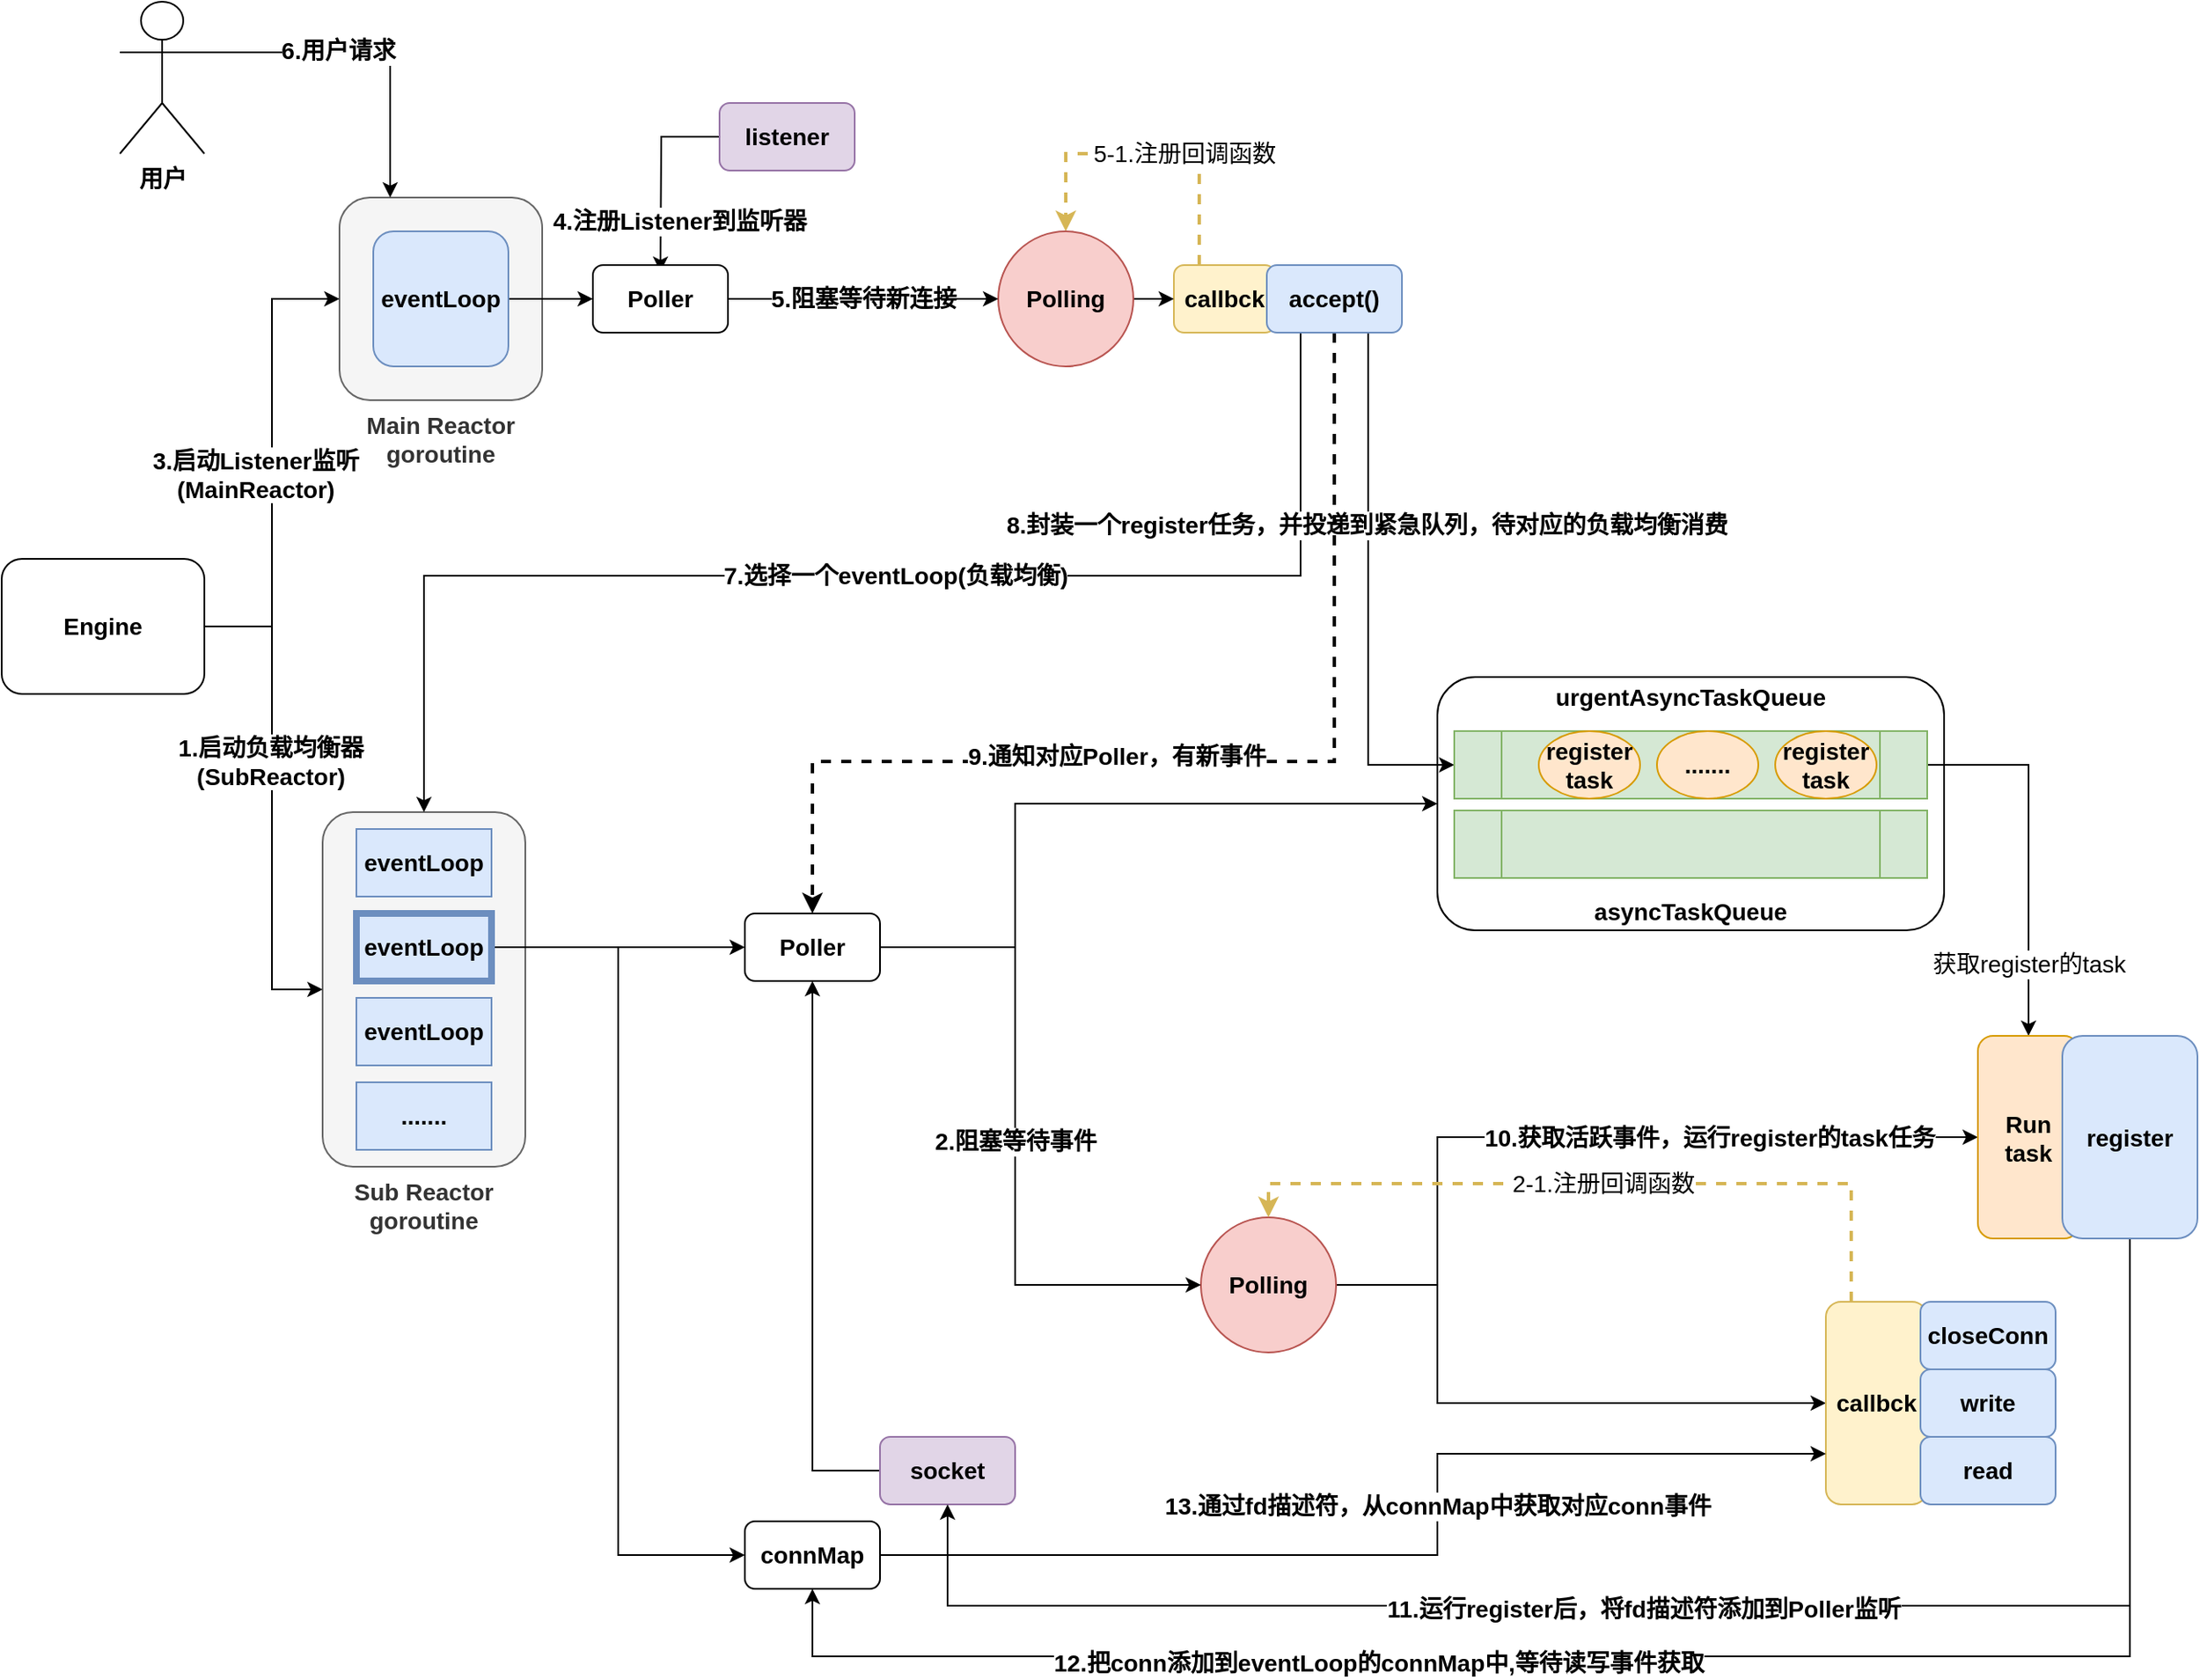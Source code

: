 <mxfile version="14.6.13" type="device"><diagram id="KnUrbjmLnTWPg-hpwINO" name="TCP"><mxGraphModel dx="946" dy="627" grid="1" gridSize="10" guides="1" tooltips="1" connect="1" arrows="1" fold="1" page="1" pageScale="1" pageWidth="1169" pageHeight="827" math="0" shadow="0"><root><mxCell id="0"/><mxCell id="1" parent="0"/><mxCell id="SNjX47uamuaDI-l6iKKw-57" value="" style="rounded=1;whiteSpace=wrap;html=1;fontSize=14;fontStyle=1" parent="1" vertex="1"><mxGeometry x="930" y="440" width="300" height="150" as="geometry"/></mxCell><mxCell id="Ni2OG6mHoMWwhW0Ut1Zq-45" value="5-1.注册回调函数" style="edgeStyle=orthogonalEdgeStyle;rounded=0;orthogonalLoop=1;jettySize=auto;html=1;exitX=0.25;exitY=0;exitDx=0;exitDy=0;entryX=0.5;entryY=0;entryDx=0;entryDy=0;dashed=1;fontSize=14;strokeWidth=2;fillColor=#fff2cc;strokeColor=#d6b656;" edge="1" parent="1" source="SNjX47uamuaDI-l6iKKw-38" target="SNjX47uamuaDI-l6iKKw-9"><mxGeometry x="-0.215" relative="1" as="geometry"><Array as="points"><mxPoint x="789" y="130"/><mxPoint x="710" y="130"/></Array><mxPoint as="offset"/></mxGeometry></mxCell><mxCell id="SNjX47uamuaDI-l6iKKw-38" value="callbck" style="rounded=1;whiteSpace=wrap;html=1;fillColor=#fff2cc;strokeColor=#d6b656;fontStyle=1;fontSize=14;" parent="1" vertex="1"><mxGeometry x="774" y="196" width="60" height="40" as="geometry"/></mxCell><mxCell id="SNjX47uamuaDI-l6iKKw-28" value="Main Reactor&lt;br style=&quot;font-size: 14px;&quot;&gt;goroutine" style="rounded=1;whiteSpace=wrap;html=1;labelPosition=center;verticalLabelPosition=bottom;align=center;verticalAlign=top;fontStyle=1;fontSize=14;fillColor=#f5f5f5;strokeColor=#666666;fontColor=#333333;" parent="1" vertex="1"><mxGeometry x="280" y="156" width="120" height="120" as="geometry"/></mxCell><mxCell id="SNjX47uamuaDI-l6iKKw-25" value="Sub Reactor&lt;br style=&quot;font-size: 14px;&quot;&gt;goroutine" style="rounded=1;whiteSpace=wrap;html=1;labelPosition=center;verticalLabelPosition=bottom;align=center;verticalAlign=top;fontStyle=1;fontSize=14;fillColor=#f5f5f5;strokeColor=#666666;fontColor=#333333;" parent="1" vertex="1"><mxGeometry x="270" y="520" width="120" height="210" as="geometry"/></mxCell><mxCell id="SNjX47uamuaDI-l6iKKw-40" style="edgeStyle=orthogonalEdgeStyle;rounded=0;orthogonalLoop=1;jettySize=auto;html=1;exitX=1;exitY=0.5;exitDx=0;exitDy=0;entryX=0;entryY=0.5;entryDx=0;entryDy=0;fontStyle=1;fontSize=14;" parent="1" source="xj__BYGSOCDprtwLUK9z-1" target="SNjX47uamuaDI-l6iKKw-28" edge="1"><mxGeometry relative="1" as="geometry"/></mxCell><mxCell id="Ni2OG6mHoMWwhW0Ut1Zq-11" value="3.启动Listener监听&lt;br&gt;(MainReactor)" style="edgeLabel;html=1;align=center;verticalAlign=middle;resizable=0;points=[];fontStyle=1;fontSize=14;" vertex="1" connectable="0" parent="SNjX47uamuaDI-l6iKKw-40"><mxGeometry x="0.103" y="-1" relative="1" as="geometry"><mxPoint x="-11" y="21" as="offset"/></mxGeometry></mxCell><mxCell id="SNjX47uamuaDI-l6iKKw-41" style="edgeStyle=orthogonalEdgeStyle;rounded=0;orthogonalLoop=1;jettySize=auto;html=1;exitX=1;exitY=0.5;exitDx=0;exitDy=0;fontStyle=1;fontSize=14;" parent="1" source="xj__BYGSOCDprtwLUK9z-1" target="SNjX47uamuaDI-l6iKKw-25" edge="1"><mxGeometry relative="1" as="geometry"><Array as="points"><mxPoint x="240" y="410"/><mxPoint x="240" y="625"/></Array></mxGeometry></mxCell><mxCell id="Ni2OG6mHoMWwhW0Ut1Zq-10" value="1.启动负载均衡器&lt;br&gt;(SubReactor)" style="edgeLabel;html=1;align=center;verticalAlign=middle;resizable=0;points=[];fontStyle=1;fontSize=14;" vertex="1" connectable="0" parent="SNjX47uamuaDI-l6iKKw-41"><mxGeometry x="-0.004" y="-1" relative="1" as="geometry"><mxPoint y="-22" as="offset"/></mxGeometry></mxCell><mxCell id="xj__BYGSOCDprtwLUK9z-1" value="Engine" style="rounded=1;whiteSpace=wrap;html=1;fontStyle=1;fontSize=14;" parent="1" vertex="1"><mxGeometry x="80" y="370" width="120" height="80" as="geometry"/></mxCell><mxCell id="xj__BYGSOCDprtwLUK9z-5" value="eventLoop" style="rounded=0;whiteSpace=wrap;html=1;fontStyle=1;fontSize=14;fillColor=#dae8fc;strokeColor=#6c8ebf;" parent="1" vertex="1"><mxGeometry x="290" y="530" width="80" height="40" as="geometry"/></mxCell><mxCell id="SNjX47uamuaDI-l6iKKw-51" style="edgeStyle=orthogonalEdgeStyle;rounded=0;orthogonalLoop=1;jettySize=auto;html=1;exitX=1;exitY=0.5;exitDx=0;exitDy=0;entryX=0;entryY=0.5;entryDx=0;entryDy=0;fontSize=14;fontStyle=1" parent="1" source="xj__BYGSOCDprtwLUK9z-6" target="SNjX47uamuaDI-l6iKKw-50" edge="1"><mxGeometry relative="1" as="geometry"/></mxCell><mxCell id="Ni2OG6mHoMWwhW0Ut1Zq-30" style="edgeStyle=orthogonalEdgeStyle;rounded=0;orthogonalLoop=1;jettySize=auto;html=1;exitX=1;exitY=0.5;exitDx=0;exitDy=0;entryX=0;entryY=0.5;entryDx=0;entryDy=0;fontStyle=1;fontSize=14;" edge="1" parent="1" source="xj__BYGSOCDprtwLUK9z-6" target="Ni2OG6mHoMWwhW0Ut1Zq-29"><mxGeometry relative="1" as="geometry"/></mxCell><mxCell id="xj__BYGSOCDprtwLUK9z-6" value="eventLoop" style="rounded=0;whiteSpace=wrap;html=1;fontStyle=1;fontSize=14;fillColor=#dae8fc;strokeColor=#6c8ebf;strokeWidth=4;" parent="1" vertex="1"><mxGeometry x="290" y="580" width="80" height="40" as="geometry"/></mxCell><mxCell id="xj__BYGSOCDprtwLUK9z-7" value="eventLoop" style="rounded=0;whiteSpace=wrap;html=1;fontStyle=1;fontSize=14;fillColor=#dae8fc;strokeColor=#6c8ebf;" parent="1" vertex="1"><mxGeometry x="290" y="630" width="80" height="40" as="geometry"/></mxCell><mxCell id="xj__BYGSOCDprtwLUK9z-8" value="......." style="rounded=0;whiteSpace=wrap;html=1;fontStyle=1;fontSize=14;fillColor=#dae8fc;strokeColor=#6c8ebf;" parent="1" vertex="1"><mxGeometry x="290" y="680" width="80" height="40" as="geometry"/></mxCell><mxCell id="SNjX47uamuaDI-l6iKKw-55" style="edgeStyle=orthogonalEdgeStyle;rounded=0;orthogonalLoop=1;jettySize=auto;html=1;exitX=1;exitY=0.5;exitDx=0;exitDy=0;fontSize=14;fontStyle=1" parent="1" source="xj__BYGSOCDprtwLUK9z-23" target="SNjX47uamuaDI-l6iKKw-53" edge="1"><mxGeometry relative="1" as="geometry"/></mxCell><mxCell id="xj__BYGSOCDprtwLUK9z-23" value="eventLoop" style="rounded=1;whiteSpace=wrap;html=1;fontStyle=1;fontSize=14;fillColor=#dae8fc;strokeColor=#6c8ebf;" parent="1" vertex="1"><mxGeometry x="300" y="176" width="80" height="80" as="geometry"/></mxCell><mxCell id="Ni2OG6mHoMWwhW0Ut1Zq-9" value="" style="edgeStyle=orthogonalEdgeStyle;rounded=0;orthogonalLoop=1;jettySize=auto;html=1;exitX=0.25;exitY=1;exitDx=0;exitDy=0;fontStyle=1;fontSize=14;" edge="1" parent="1" source="xj__BYGSOCDprtwLUK9z-27" target="SNjX47uamuaDI-l6iKKw-25"><mxGeometry relative="1" as="geometry"><Array as="points"><mxPoint x="849" y="380"/><mxPoint x="330" y="380"/></Array></mxGeometry></mxCell><mxCell id="Ni2OG6mHoMWwhW0Ut1Zq-39" value="&lt;span style=&quot;font-weight: 700&quot;&gt;7.&lt;/span&gt;&lt;span style=&quot;font-weight: 700&quot;&gt;选择一个eventLoop(负载均衡)&lt;/span&gt;" style="edgeLabel;html=1;align=center;verticalAlign=middle;resizable=0;points=[];fontSize=14;" vertex="1" connectable="0" parent="Ni2OG6mHoMWwhW0Ut1Zq-9"><mxGeometry x="-0.044" relative="1" as="geometry"><mxPoint as="offset"/></mxGeometry></mxCell><mxCell id="Ni2OG6mHoMWwhW0Ut1Zq-20" style="edgeStyle=orthogonalEdgeStyle;rounded=0;orthogonalLoop=1;jettySize=auto;html=1;exitX=0.75;exitY=1;exitDx=0;exitDy=0;entryX=0;entryY=0.5;entryDx=0;entryDy=0;fontStyle=1;fontSize=14;" edge="1" parent="1" source="xj__BYGSOCDprtwLUK9z-27" target="SNjX47uamuaDI-l6iKKw-12"><mxGeometry relative="1" as="geometry"/></mxCell><mxCell id="Ni2OG6mHoMWwhW0Ut1Zq-40" value="&lt;span style=&quot;font-weight: 700&quot;&gt;8.封装一个register任务，并投递到紧急队列，待对应的负载均衡消费&lt;/span&gt;" style="edgeLabel;html=1;align=center;verticalAlign=middle;resizable=0;points=[];fontSize=14;" vertex="1" connectable="0" parent="Ni2OG6mHoMWwhW0Ut1Zq-20"><mxGeometry x="-0.192" y="-1" relative="1" as="geometry"><mxPoint y="-10" as="offset"/></mxGeometry></mxCell><mxCell id="Ni2OG6mHoMWwhW0Ut1Zq-21" style="edgeStyle=orthogonalEdgeStyle;rounded=0;orthogonalLoop=1;jettySize=auto;html=1;exitX=0.5;exitY=1;exitDx=0;exitDy=0;entryX=0.5;entryY=0;entryDx=0;entryDy=0;dashed=1;fontStyle=1;fontSize=14;strokeWidth=2;" edge="1" parent="1" source="xj__BYGSOCDprtwLUK9z-27" target="SNjX47uamuaDI-l6iKKw-50"><mxGeometry relative="1" as="geometry"><Array as="points"><mxPoint x="869" y="490"/><mxPoint x="560" y="490"/></Array></mxGeometry></mxCell><mxCell id="Ni2OG6mHoMWwhW0Ut1Zq-41" value="&lt;span style=&quot;font-weight: 700&quot;&gt;9.通知对应Poller，有新事件&lt;/span&gt;" style="edgeLabel;html=1;align=center;verticalAlign=middle;resizable=0;points=[];fontSize=14;" vertex="1" connectable="0" parent="Ni2OG6mHoMWwhW0Ut1Zq-21"><mxGeometry x="0.13" y="-3" relative="1" as="geometry"><mxPoint x="-14" as="offset"/></mxGeometry></mxCell><mxCell id="xj__BYGSOCDprtwLUK9z-27" value="accept()" style="rounded=1;whiteSpace=wrap;html=1;fillColor=#dae8fc;strokeColor=#6c8ebf;fontStyle=1;fontSize=14;" parent="1" vertex="1"><mxGeometry x="829" y="196" width="80" height="40" as="geometry"/></mxCell><mxCell id="SNjX47uamuaDI-l6iKKw-8" style="edgeStyle=orthogonalEdgeStyle;rounded=0;orthogonalLoop=1;jettySize=auto;html=1;exitX=1;exitY=0.5;exitDx=0;exitDy=0;fontStyle=1;fontSize=14;" parent="1" source="SNjX47uamuaDI-l6iKKw-1" target="SNjX47uamuaDI-l6iKKw-7" edge="1"><mxGeometry relative="1" as="geometry"><Array as="points"><mxPoint x="930" y="800"/><mxPoint x="930" y="870"/></Array></mxGeometry></mxCell><mxCell id="SNjX47uamuaDI-l6iKKw-20" style="edgeStyle=orthogonalEdgeStyle;rounded=0;orthogonalLoop=1;jettySize=auto;html=1;exitX=1;exitY=0.5;exitDx=0;exitDy=0;entryX=0;entryY=0.5;entryDx=0;entryDy=0;fontStyle=1;fontSize=14;" parent="1" source="SNjX47uamuaDI-l6iKKw-1" target="SNjX47uamuaDI-l6iKKw-19" edge="1"><mxGeometry relative="1" as="geometry"><Array as="points"><mxPoint x="930" y="800"/><mxPoint x="930" y="713"/></Array></mxGeometry></mxCell><mxCell id="Ni2OG6mHoMWwhW0Ut1Zq-42" value="&lt;span style=&quot;font-weight: 700&quot;&gt;10.获取活跃事件，运行register的task任务&lt;/span&gt;" style="edgeLabel;html=1;align=center;verticalAlign=middle;resizable=0;points=[];fontSize=14;" vertex="1" connectable="0" parent="SNjX47uamuaDI-l6iKKw-20"><mxGeometry x="0.059" y="-1" relative="1" as="geometry"><mxPoint x="61" y="-1" as="offset"/></mxGeometry></mxCell><mxCell id="SNjX47uamuaDI-l6iKKw-1" value="&lt;span style=&quot;font-size: 14px;&quot;&gt;Polling&lt;/span&gt;" style="ellipse;whiteSpace=wrap;html=1;aspect=fixed;fillColor=#f8cecc;strokeColor=#b85450;fontStyle=1;fontSize=14;" parent="1" vertex="1"><mxGeometry x="790" y="760" width="80" height="80" as="geometry"/></mxCell><mxCell id="SNjX47uamuaDI-l6iKKw-39" style="edgeStyle=orthogonalEdgeStyle;rounded=0;orthogonalLoop=1;jettySize=auto;html=1;exitX=1;exitY=0.5;exitDx=0;exitDy=0;entryX=0;entryY=0.5;entryDx=0;entryDy=0;fontStyle=1;fontSize=14;" parent="1" source="SNjX47uamuaDI-l6iKKw-9" target="SNjX47uamuaDI-l6iKKw-38" edge="1"><mxGeometry relative="1" as="geometry"/></mxCell><mxCell id="SNjX47uamuaDI-l6iKKw-9" value="&lt;span style=&quot;font-size: 14px;&quot;&gt;Polling&lt;/span&gt;" style="ellipse;whiteSpace=wrap;html=1;aspect=fixed;fillColor=#f8cecc;strokeColor=#b85450;fontStyle=1;fontSize=14;" parent="1" vertex="1"><mxGeometry x="670" y="176" width="80" height="80" as="geometry"/></mxCell><mxCell id="SNjX47uamuaDI-l6iKKw-32" style="edgeStyle=orthogonalEdgeStyle;rounded=0;orthogonalLoop=1;jettySize=auto;html=1;exitX=1;exitY=0.5;exitDx=0;exitDy=0;entryX=0.5;entryY=0;entryDx=0;entryDy=0;fontStyle=1;fontSize=14;" parent="1" source="SNjX47uamuaDI-l6iKKw-12" target="SNjX47uamuaDI-l6iKKw-19" edge="1"><mxGeometry relative="1" as="geometry"/></mxCell><mxCell id="Ni2OG6mHoMWwhW0Ut1Zq-44" value="获取register的task" style="edgeLabel;html=1;align=center;verticalAlign=middle;resizable=0;points=[];fontSize=14;" vertex="1" connectable="0" parent="SNjX47uamuaDI-l6iKKw-32"><mxGeometry x="0.243" y="-2" relative="1" as="geometry"><mxPoint x="2" y="41" as="offset"/></mxGeometry></mxCell><mxCell id="SNjX47uamuaDI-l6iKKw-12" value="urgentAsyncTaskQueue" style="shape=process;whiteSpace=wrap;html=1;backgroundOutline=1;labelPosition=center;verticalLabelPosition=top;align=center;verticalAlign=middle;fillColor=#d5e8d4;strokeColor=#82b366;fontStyle=1;fontSize=14;" parent="1" vertex="1"><mxGeometry x="940" y="472" width="280" height="40" as="geometry"/></mxCell><mxCell id="SNjX47uamuaDI-l6iKKw-13" value="&lt;span style=&quot;font-size: 14px&quot;&gt;asyncTaskQueue&lt;/span&gt;" style="shape=process;whiteSpace=wrap;html=1;backgroundOutline=1;labelPosition=center;verticalLabelPosition=bottom;align=center;verticalAlign=middle;fillColor=#d5e8d4;strokeColor=#82b366;fontStyle=1;fontSize=14;" parent="1" vertex="1"><mxGeometry x="940" y="519" width="280" height="40" as="geometry"/></mxCell><mxCell id="SNjX47uamuaDI-l6iKKw-14" value="register task" style="ellipse;whiteSpace=wrap;html=1;fillColor=#ffe6cc;strokeColor=#d79b00;fontStyle=1;fontSize=14;" parent="1" vertex="1"><mxGeometry x="990" y="472" width="60" height="40" as="geometry"/></mxCell><mxCell id="SNjX47uamuaDI-l6iKKw-16" value="register task" style="ellipse;whiteSpace=wrap;html=1;fillColor=#ffe6cc;strokeColor=#d79b00;fontStyle=1;fontSize=14;" parent="1" vertex="1"><mxGeometry x="1130" y="472" width="60" height="40" as="geometry"/></mxCell><mxCell id="SNjX47uamuaDI-l6iKKw-17" value="......." style="ellipse;whiteSpace=wrap;html=1;fillColor=#ffe6cc;strokeColor=#d79b00;fontStyle=1;fontSize=14;" parent="1" vertex="1"><mxGeometry x="1060" y="472" width="60" height="40" as="geometry"/></mxCell><mxCell id="SNjX47uamuaDI-l6iKKw-19" value="Run&lt;br style=&quot;font-size: 14px;&quot;&gt;task" style="rounded=1;whiteSpace=wrap;html=1;fillColor=#ffe6cc;strokeColor=#d79b00;fontStyle=1;fontSize=14;" parent="1" vertex="1"><mxGeometry x="1250" y="652.5" width="60" height="120" as="geometry"/></mxCell><mxCell id="SNjX47uamuaDI-l6iKKw-45" style="edgeStyle=orthogonalEdgeStyle;rounded=0;orthogonalLoop=1;jettySize=auto;html=1;exitX=0;exitY=0.5;exitDx=0;exitDy=0;fontStyle=1;fontSize=14;" parent="1" source="SNjX47uamuaDI-l6iKKw-43" edge="1"><mxGeometry relative="1" as="geometry"><mxPoint x="470" y="200" as="targetPoint"/></mxGeometry></mxCell><mxCell id="Ni2OG6mHoMWwhW0Ut1Zq-18" value="4.注册Listener到监听器" style="edgeLabel;html=1;align=center;verticalAlign=middle;resizable=0;points=[];fontStyle=1;fontSize=14;" vertex="1" connectable="0" parent="SNjX47uamuaDI-l6iKKw-45"><mxGeometry x="-0.242" relative="1" as="geometry"><mxPoint x="10" y="41" as="offset"/></mxGeometry></mxCell><mxCell id="SNjX47uamuaDI-l6iKKw-43" value="listener" style="rounded=1;whiteSpace=wrap;html=1;fontStyle=1;fontSize=14;fillColor=#e1d5e7;strokeColor=#9673a6;" parent="1" vertex="1"><mxGeometry x="505" y="100" width="80" height="40" as="geometry"/></mxCell><mxCell id="Ni2OG6mHoMWwhW0Ut1Zq-31" style="edgeStyle=orthogonalEdgeStyle;rounded=0;orthogonalLoop=1;jettySize=auto;html=1;exitX=0;exitY=0.5;exitDx=0;exitDy=0;fontStyle=1;fontSize=14;" edge="1" parent="1" source="SNjX47uamuaDI-l6iKKw-46" target="SNjX47uamuaDI-l6iKKw-50"><mxGeometry relative="1" as="geometry"/></mxCell><mxCell id="SNjX47uamuaDI-l6iKKw-46" value="socket" style="rounded=1;whiteSpace=wrap;html=1;fontStyle=1;fontSize=14;fillColor=#e1d5e7;strokeColor=#9673a6;" parent="1" vertex="1"><mxGeometry x="600" y="890" width="80" height="40" as="geometry"/></mxCell><mxCell id="SNjX47uamuaDI-l6iKKw-52" value="2.阻塞等待事件" style="edgeStyle=orthogonalEdgeStyle;rounded=0;orthogonalLoop=1;jettySize=auto;html=1;fontSize=14;exitX=1;exitY=0.5;exitDx=0;exitDy=0;fontStyle=1" parent="1" source="SNjX47uamuaDI-l6iKKw-50" target="SNjX47uamuaDI-l6iKKw-1" edge="1"><mxGeometry relative="1" as="geometry"><mxPoint x="530" y="610" as="sourcePoint"/><Array as="points"><mxPoint x="680" y="600"/><mxPoint x="680" y="800"/></Array></mxGeometry></mxCell><mxCell id="Ni2OG6mHoMWwhW0Ut1Zq-6" style="edgeStyle=orthogonalEdgeStyle;rounded=0;orthogonalLoop=1;jettySize=auto;html=1;exitX=1;exitY=0.5;exitDx=0;exitDy=0;entryX=0;entryY=0.5;entryDx=0;entryDy=0;fontStyle=1;fontSize=14;" edge="1" parent="1" source="SNjX47uamuaDI-l6iKKw-50" target="SNjX47uamuaDI-l6iKKw-57"><mxGeometry relative="1" as="geometry"><Array as="points"><mxPoint x="680" y="600"/><mxPoint x="680" y="515"/></Array></mxGeometry></mxCell><mxCell id="SNjX47uamuaDI-l6iKKw-50" value="Poller" style="rounded=1;whiteSpace=wrap;html=1;fontStyle=1;fontSize=14;" parent="1" vertex="1"><mxGeometry x="520" y="580" width="80" height="40" as="geometry"/></mxCell><mxCell id="SNjX47uamuaDI-l6iKKw-56" style="edgeStyle=orthogonalEdgeStyle;rounded=0;orthogonalLoop=1;jettySize=auto;html=1;exitX=1;exitY=0.5;exitDx=0;exitDy=0;fontSize=14;fontStyle=1" parent="1" source="SNjX47uamuaDI-l6iKKw-53" target="SNjX47uamuaDI-l6iKKw-9" edge="1"><mxGeometry relative="1" as="geometry"/></mxCell><mxCell id="Ni2OG6mHoMWwhW0Ut1Zq-16" value="5.阻塞等待新连接" style="edgeLabel;html=1;align=center;verticalAlign=middle;resizable=0;points=[];fontStyle=1;fontSize=14;" vertex="1" connectable="0" parent="SNjX47uamuaDI-l6iKKw-56"><mxGeometry x="-0.143" y="-1" relative="1" as="geometry"><mxPoint x="11" y="-1" as="offset"/></mxGeometry></mxCell><mxCell id="SNjX47uamuaDI-l6iKKw-53" value="Poller" style="rounded=1;whiteSpace=wrap;html=1;fontStyle=1;fontSize=14;" parent="1" vertex="1"><mxGeometry x="430" y="196" width="80" height="40" as="geometry"/></mxCell><mxCell id="Ni2OG6mHoMWwhW0Ut1Zq-2" style="edgeStyle=orthogonalEdgeStyle;rounded=0;orthogonalLoop=1;jettySize=auto;html=1;exitX=1;exitY=0.333;exitDx=0;exitDy=0;exitPerimeter=0;entryX=0.25;entryY=0;entryDx=0;entryDy=0;fontStyle=1;fontSize=14;" edge="1" parent="1" source="Ni2OG6mHoMWwhW0Ut1Zq-1" target="SNjX47uamuaDI-l6iKKw-28"><mxGeometry relative="1" as="geometry"/></mxCell><mxCell id="Ni2OG6mHoMWwhW0Ut1Zq-3" value="&lt;span style=&quot;font-size: 14px&quot;&gt;&lt;font style=&quot;font-size: 14px&quot;&gt;6.用户请求&lt;/font&gt;&lt;/span&gt;" style="edgeLabel;html=1;align=center;verticalAlign=middle;resizable=0;points=[];fontStyle=1;fontSize=14;" vertex="1" connectable="0" parent="Ni2OG6mHoMWwhW0Ut1Zq-2"><mxGeometry x="-0.194" y="1" relative="1" as="geometry"><mxPoint as="offset"/></mxGeometry></mxCell><mxCell id="Ni2OG6mHoMWwhW0Ut1Zq-1" value="用户" style="shape=umlActor;verticalLabelPosition=bottom;verticalAlign=top;html=1;outlineConnect=0;fontStyle=1;fontSize=14;" vertex="1" parent="1"><mxGeometry x="150" y="40" width="50" height="90" as="geometry"/></mxCell><mxCell id="Ni2OG6mHoMWwhW0Ut1Zq-7" value="" style="group;fontStyle=1;fontSize=14;" vertex="1" connectable="0" parent="1"><mxGeometry x="1160" y="810" width="136" height="120" as="geometry"/></mxCell><mxCell id="SNjX47uamuaDI-l6iKKw-7" value="callbck" style="rounded=1;whiteSpace=wrap;html=1;fillColor=#fff2cc;strokeColor=#d6b656;fontStyle=1;fontSize=14;" parent="Ni2OG6mHoMWwhW0Ut1Zq-7" vertex="1"><mxGeometry width="60" height="120" as="geometry"/></mxCell><mxCell id="xj__BYGSOCDprtwLUK9z-17" value="closeConn" style="rounded=1;whiteSpace=wrap;html=1;fillColor=#dae8fc;strokeColor=#6c8ebf;fontStyle=1;fontSize=14;" parent="Ni2OG6mHoMWwhW0Ut1Zq-7" vertex="1"><mxGeometry x="56" width="80" height="40" as="geometry"/></mxCell><mxCell id="xj__BYGSOCDprtwLUK9z-18" value="write" style="rounded=1;whiteSpace=wrap;html=1;fillColor=#dae8fc;strokeColor=#6c8ebf;fontStyle=1;fontSize=14;" parent="Ni2OG6mHoMWwhW0Ut1Zq-7" vertex="1"><mxGeometry x="56" y="40" width="80" height="40" as="geometry"/></mxCell><mxCell id="xj__BYGSOCDprtwLUK9z-19" value="read" style="rounded=1;whiteSpace=wrap;html=1;fillColor=#dae8fc;strokeColor=#6c8ebf;fontStyle=1;fontSize=14;" parent="Ni2OG6mHoMWwhW0Ut1Zq-7" vertex="1"><mxGeometry x="56" y="80" width="80" height="40" as="geometry"/></mxCell><mxCell id="Ni2OG6mHoMWwhW0Ut1Zq-26" style="edgeStyle=orthogonalEdgeStyle;rounded=0;orthogonalLoop=1;jettySize=auto;html=1;exitX=0.5;exitY=1;exitDx=0;exitDy=0;entryX=0.5;entryY=1;entryDx=0;entryDy=0;fontStyle=1;fontSize=14;" edge="1" parent="1" source="Ni2OG6mHoMWwhW0Ut1Zq-25" target="SNjX47uamuaDI-l6iKKw-46"><mxGeometry relative="1" as="geometry"><Array as="points"><mxPoint x="1340" y="990"/><mxPoint x="640" y="990"/></Array></mxGeometry></mxCell><mxCell id="Ni2OG6mHoMWwhW0Ut1Zq-27" value="11.运行register后，将fd描述符添加到Poller监听" style="edgeLabel;html=1;align=center;verticalAlign=middle;resizable=0;points=[];fontStyle=1;fontSize=14;" vertex="1" connectable="0" parent="Ni2OG6mHoMWwhW0Ut1Zq-26"><mxGeometry x="0.034" y="2" relative="1" as="geometry"><mxPoint as="offset"/></mxGeometry></mxCell><mxCell id="Ni2OG6mHoMWwhW0Ut1Zq-33" style="edgeStyle=orthogonalEdgeStyle;rounded=0;orthogonalLoop=1;jettySize=auto;html=1;exitX=0.5;exitY=1;exitDx=0;exitDy=0;entryX=0.5;entryY=1;entryDx=0;entryDy=0;fontStyle=1;fontSize=14;" edge="1" parent="1" source="Ni2OG6mHoMWwhW0Ut1Zq-25" target="Ni2OG6mHoMWwhW0Ut1Zq-29"><mxGeometry relative="1" as="geometry"><Array as="points"><mxPoint x="1340" y="1020"/><mxPoint x="560" y="1020"/></Array></mxGeometry></mxCell><mxCell id="Ni2OG6mHoMWwhW0Ut1Zq-43" value="&lt;span style=&quot;font-weight: 700&quot;&gt;12.把conn添加到eventLoop的connMap中,等待读写事件获取&lt;/span&gt;" style="edgeLabel;html=1;align=center;verticalAlign=middle;resizable=0;points=[];fontSize=14;" vertex="1" connectable="0" parent="Ni2OG6mHoMWwhW0Ut1Zq-33"><mxGeometry x="0.299" y="4" relative="1" as="geometry"><mxPoint x="1" as="offset"/></mxGeometry></mxCell><mxCell id="Ni2OG6mHoMWwhW0Ut1Zq-25" value="register" style="rounded=1;whiteSpace=wrap;html=1;fillColor=#dae8fc;strokeColor=#6c8ebf;fontStyle=1;fontSize=14;" vertex="1" parent="1"><mxGeometry x="1300" y="652.5" width="80" height="120" as="geometry"/></mxCell><mxCell id="Ni2OG6mHoMWwhW0Ut1Zq-32" style="edgeStyle=orthogonalEdgeStyle;rounded=0;orthogonalLoop=1;jettySize=auto;html=1;exitX=1;exitY=0.5;exitDx=0;exitDy=0;entryX=0;entryY=0.75;entryDx=0;entryDy=0;fontStyle=1;fontSize=14;" edge="1" parent="1" source="Ni2OG6mHoMWwhW0Ut1Zq-29" target="SNjX47uamuaDI-l6iKKw-7"><mxGeometry relative="1" as="geometry"><Array as="points"><mxPoint x="930" y="960"/><mxPoint x="930" y="900"/></Array></mxGeometry></mxCell><mxCell id="Ni2OG6mHoMWwhW0Ut1Zq-34" value="&lt;b&gt;13.通过fd描述符，从connMap中获取对应conn事件&lt;/b&gt;" style="edgeLabel;html=1;align=center;verticalAlign=middle;resizable=0;points=[];fontSize=14;" vertex="1" connectable="0" parent="Ni2OG6mHoMWwhW0Ut1Zq-32"><mxGeometry x="0.199" y="-1" relative="1" as="geometry"><mxPoint x="-1" y="12" as="offset"/></mxGeometry></mxCell><mxCell id="Ni2OG6mHoMWwhW0Ut1Zq-29" value="connMap" style="rounded=1;whiteSpace=wrap;html=1;fontStyle=1;fontSize=14;" vertex="1" parent="1"><mxGeometry x="520" y="940" width="80" height="40" as="geometry"/></mxCell><mxCell id="Ni2OG6mHoMWwhW0Ut1Zq-51" value="2-1.注册回调函数" style="edgeStyle=orthogonalEdgeStyle;rounded=0;orthogonalLoop=1;jettySize=auto;html=1;exitX=0.25;exitY=0;exitDx=0;exitDy=0;entryX=0.5;entryY=0;entryDx=0;entryDy=0;dashed=1;fontSize=14;fillColor=#fff2cc;strokeColor=#d6b656;strokeWidth=2;" edge="1" parent="1" source="SNjX47uamuaDI-l6iKKw-7" target="SNjX47uamuaDI-l6iKKw-1"><mxGeometry relative="1" as="geometry"/></mxCell></root></mxGraphModel></diagram></mxfile>
